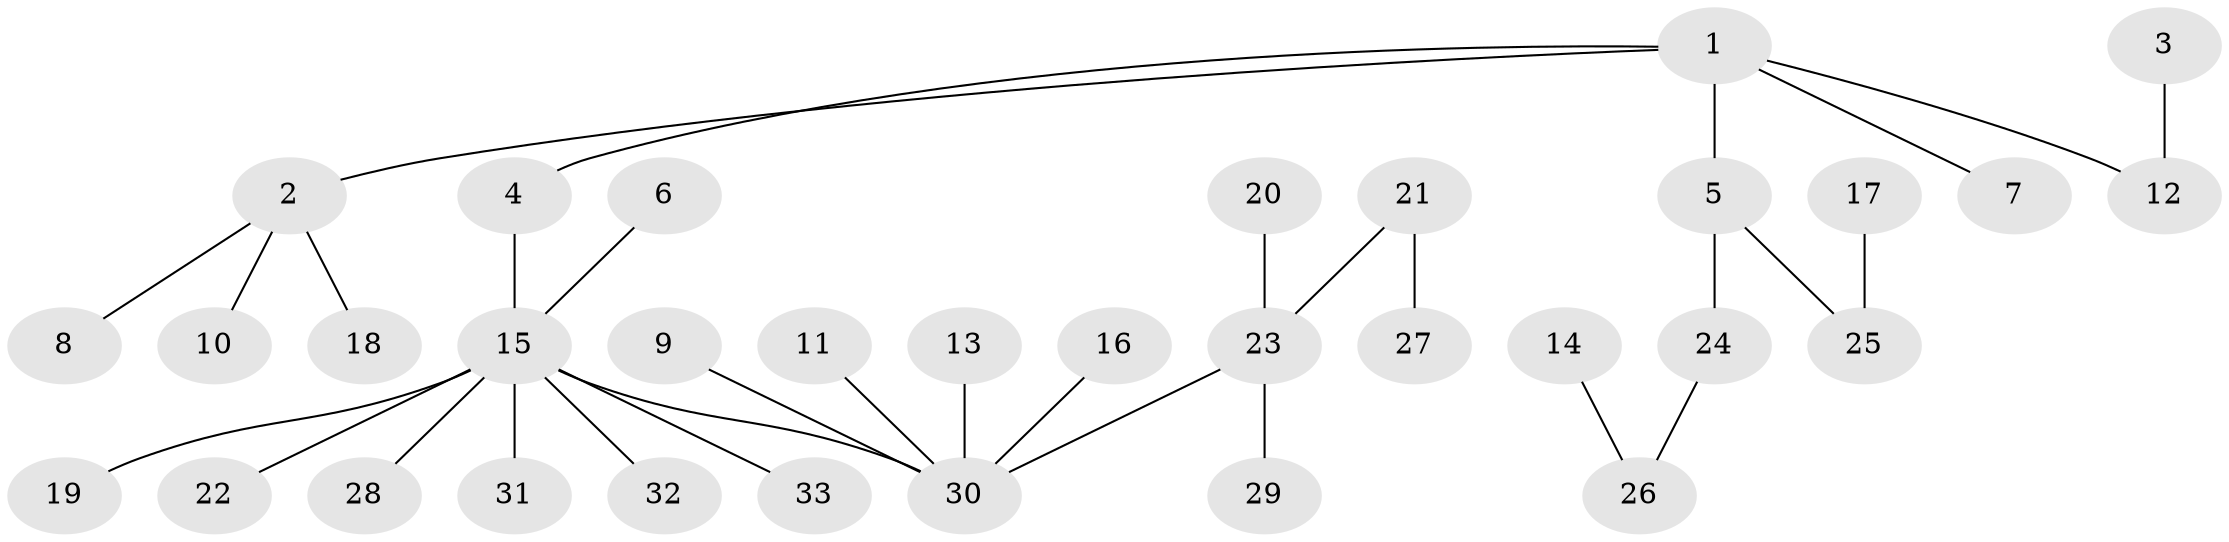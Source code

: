 // original degree distribution, {2: 0.23076923076923078, 5: 0.046153846153846156, 3: 0.13846153846153847, 4: 0.03076923076923077, 1: 0.5230769230769231, 7: 0.03076923076923077}
// Generated by graph-tools (version 1.1) at 2025/50/03/09/25 03:50:25]
// undirected, 33 vertices, 32 edges
graph export_dot {
graph [start="1"]
  node [color=gray90,style=filled];
  1;
  2;
  3;
  4;
  5;
  6;
  7;
  8;
  9;
  10;
  11;
  12;
  13;
  14;
  15;
  16;
  17;
  18;
  19;
  20;
  21;
  22;
  23;
  24;
  25;
  26;
  27;
  28;
  29;
  30;
  31;
  32;
  33;
  1 -- 2 [weight=1.0];
  1 -- 4 [weight=1.0];
  1 -- 5 [weight=1.0];
  1 -- 7 [weight=1.0];
  1 -- 12 [weight=1.0];
  2 -- 8 [weight=1.0];
  2 -- 10 [weight=1.0];
  2 -- 18 [weight=1.0];
  3 -- 12 [weight=1.0];
  4 -- 15 [weight=1.0];
  5 -- 24 [weight=1.0];
  5 -- 25 [weight=1.0];
  6 -- 15 [weight=1.0];
  9 -- 30 [weight=1.0];
  11 -- 30 [weight=1.0];
  13 -- 30 [weight=1.0];
  14 -- 26 [weight=1.0];
  15 -- 19 [weight=1.0];
  15 -- 22 [weight=1.0];
  15 -- 28 [weight=1.0];
  15 -- 30 [weight=1.0];
  15 -- 31 [weight=1.0];
  15 -- 32 [weight=1.0];
  15 -- 33 [weight=1.0];
  16 -- 30 [weight=1.0];
  17 -- 25 [weight=1.0];
  20 -- 23 [weight=1.0];
  21 -- 23 [weight=1.0];
  21 -- 27 [weight=1.0];
  23 -- 29 [weight=1.0];
  23 -- 30 [weight=1.0];
  24 -- 26 [weight=1.0];
}
